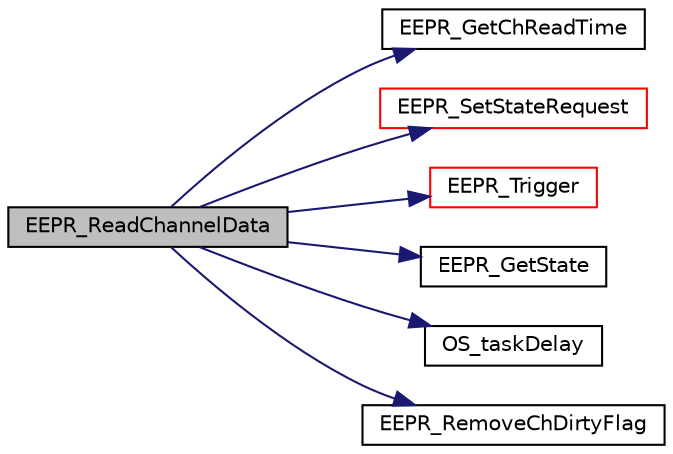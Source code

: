 digraph "EEPR_ReadChannelData"
{
  edge [fontname="Helvetica",fontsize="10",labelfontname="Helvetica",labelfontsize="10"];
  node [fontname="Helvetica",fontsize="10",shape=record];
  rankdir="LR";
  Node273 [label="EEPR_ReadChannelData",height=0.2,width=0.4,color="black", fillcolor="grey75", style="filled", fontcolor="black"];
  Node273 -> Node274 [color="midnightblue",fontsize="10",style="solid",fontname="Helvetica"];
  Node274 [label="EEPR_GetChReadTime",height=0.2,width=0.4,color="black", fillcolor="white", style="filled",URL="$eepr_8c.html#adcdc5dd08f67b2009c5273e506d2441b",tooltip="calculates the maximum writetime for a specific channel "];
  Node273 -> Node275 [color="midnightblue",fontsize="10",style="solid",fontname="Helvetica"];
  Node275 [label="EEPR_SetStateRequest",height=0.2,width=0.4,color="red", fillcolor="white", style="filled",URL="$eepr_8c.html#aefac79ed7e71cac9d3211a712fad2461",tooltip="requests a state to be handled by the statetrigger "];
  Node273 -> Node279 [color="midnightblue",fontsize="10",style="solid",fontname="Helvetica"];
  Node279 [label="EEPR_Trigger",height=0.2,width=0.4,color="red", fillcolor="white", style="filled",URL="$eepr_8c.html#af4db18407693f62fa9a7375faf679f0b",tooltip="cyclic trigger of EEPROM State Machine, trigger cycle: 1ms trigger timer in units of 1ms ..."];
  Node273 -> Node294 [color="midnightblue",fontsize="10",style="solid",fontname="Helvetica"];
  Node294 [label="EEPR_GetState",height=0.2,width=0.4,color="black", fillcolor="white", style="filled",URL="$eepr_8c.html#a6f557dc8e24353ebbece6b57485501ca",tooltip="returns actual state of EEPROM state machine "];
  Node273 -> Node295 [color="midnightblue",fontsize="10",style="solid",fontname="Helvetica"];
  Node295 [label="OS_taskDelay",height=0.2,width=0.4,color="black", fillcolor="white", style="filled",URL="$os_8c.html#a87781ff3be1393092ba68c39c05393a2",tooltip="Delay in millisecond. "];
  Node273 -> Node296 [color="midnightblue",fontsize="10",style="solid",fontname="Helvetica"];
  Node296 [label="EEPR_RemoveChDirtyFlag",height=0.2,width=0.4,color="black", fillcolor="white", style="filled",URL="$eepr__cfg_8c.html#a5f92c515fa55d80886bd904624fe1343",tooltip="removes the dirty flag to indicate that the eeprom was actualized "];
}
